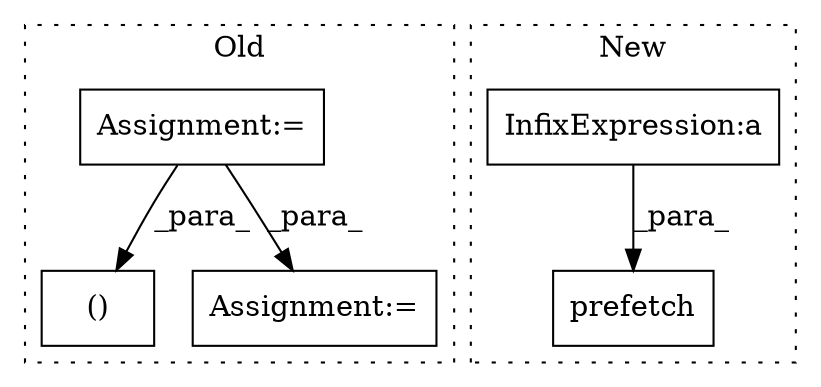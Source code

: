 digraph G {
subgraph cluster0 {
1 [label="()" a="106" s="4005" l="35" shape="box"];
4 [label="Assignment:=" a="7" s="3749" l="1" shape="box"];
5 [label="Assignment:=" a="7" s="4054" l="2" shape="box"];
label = "Old";
style="dotted";
}
subgraph cluster1 {
2 [label="prefetch" a="32" s="4819,5228" l="20,-5" shape="box"];
3 [label="InfixExpression:a" a="27" s="5206" l="3" shape="box"];
label = "New";
style="dotted";
}
3 -> 2 [label="_para_"];
4 -> 1 [label="_para_"];
4 -> 5 [label="_para_"];
}